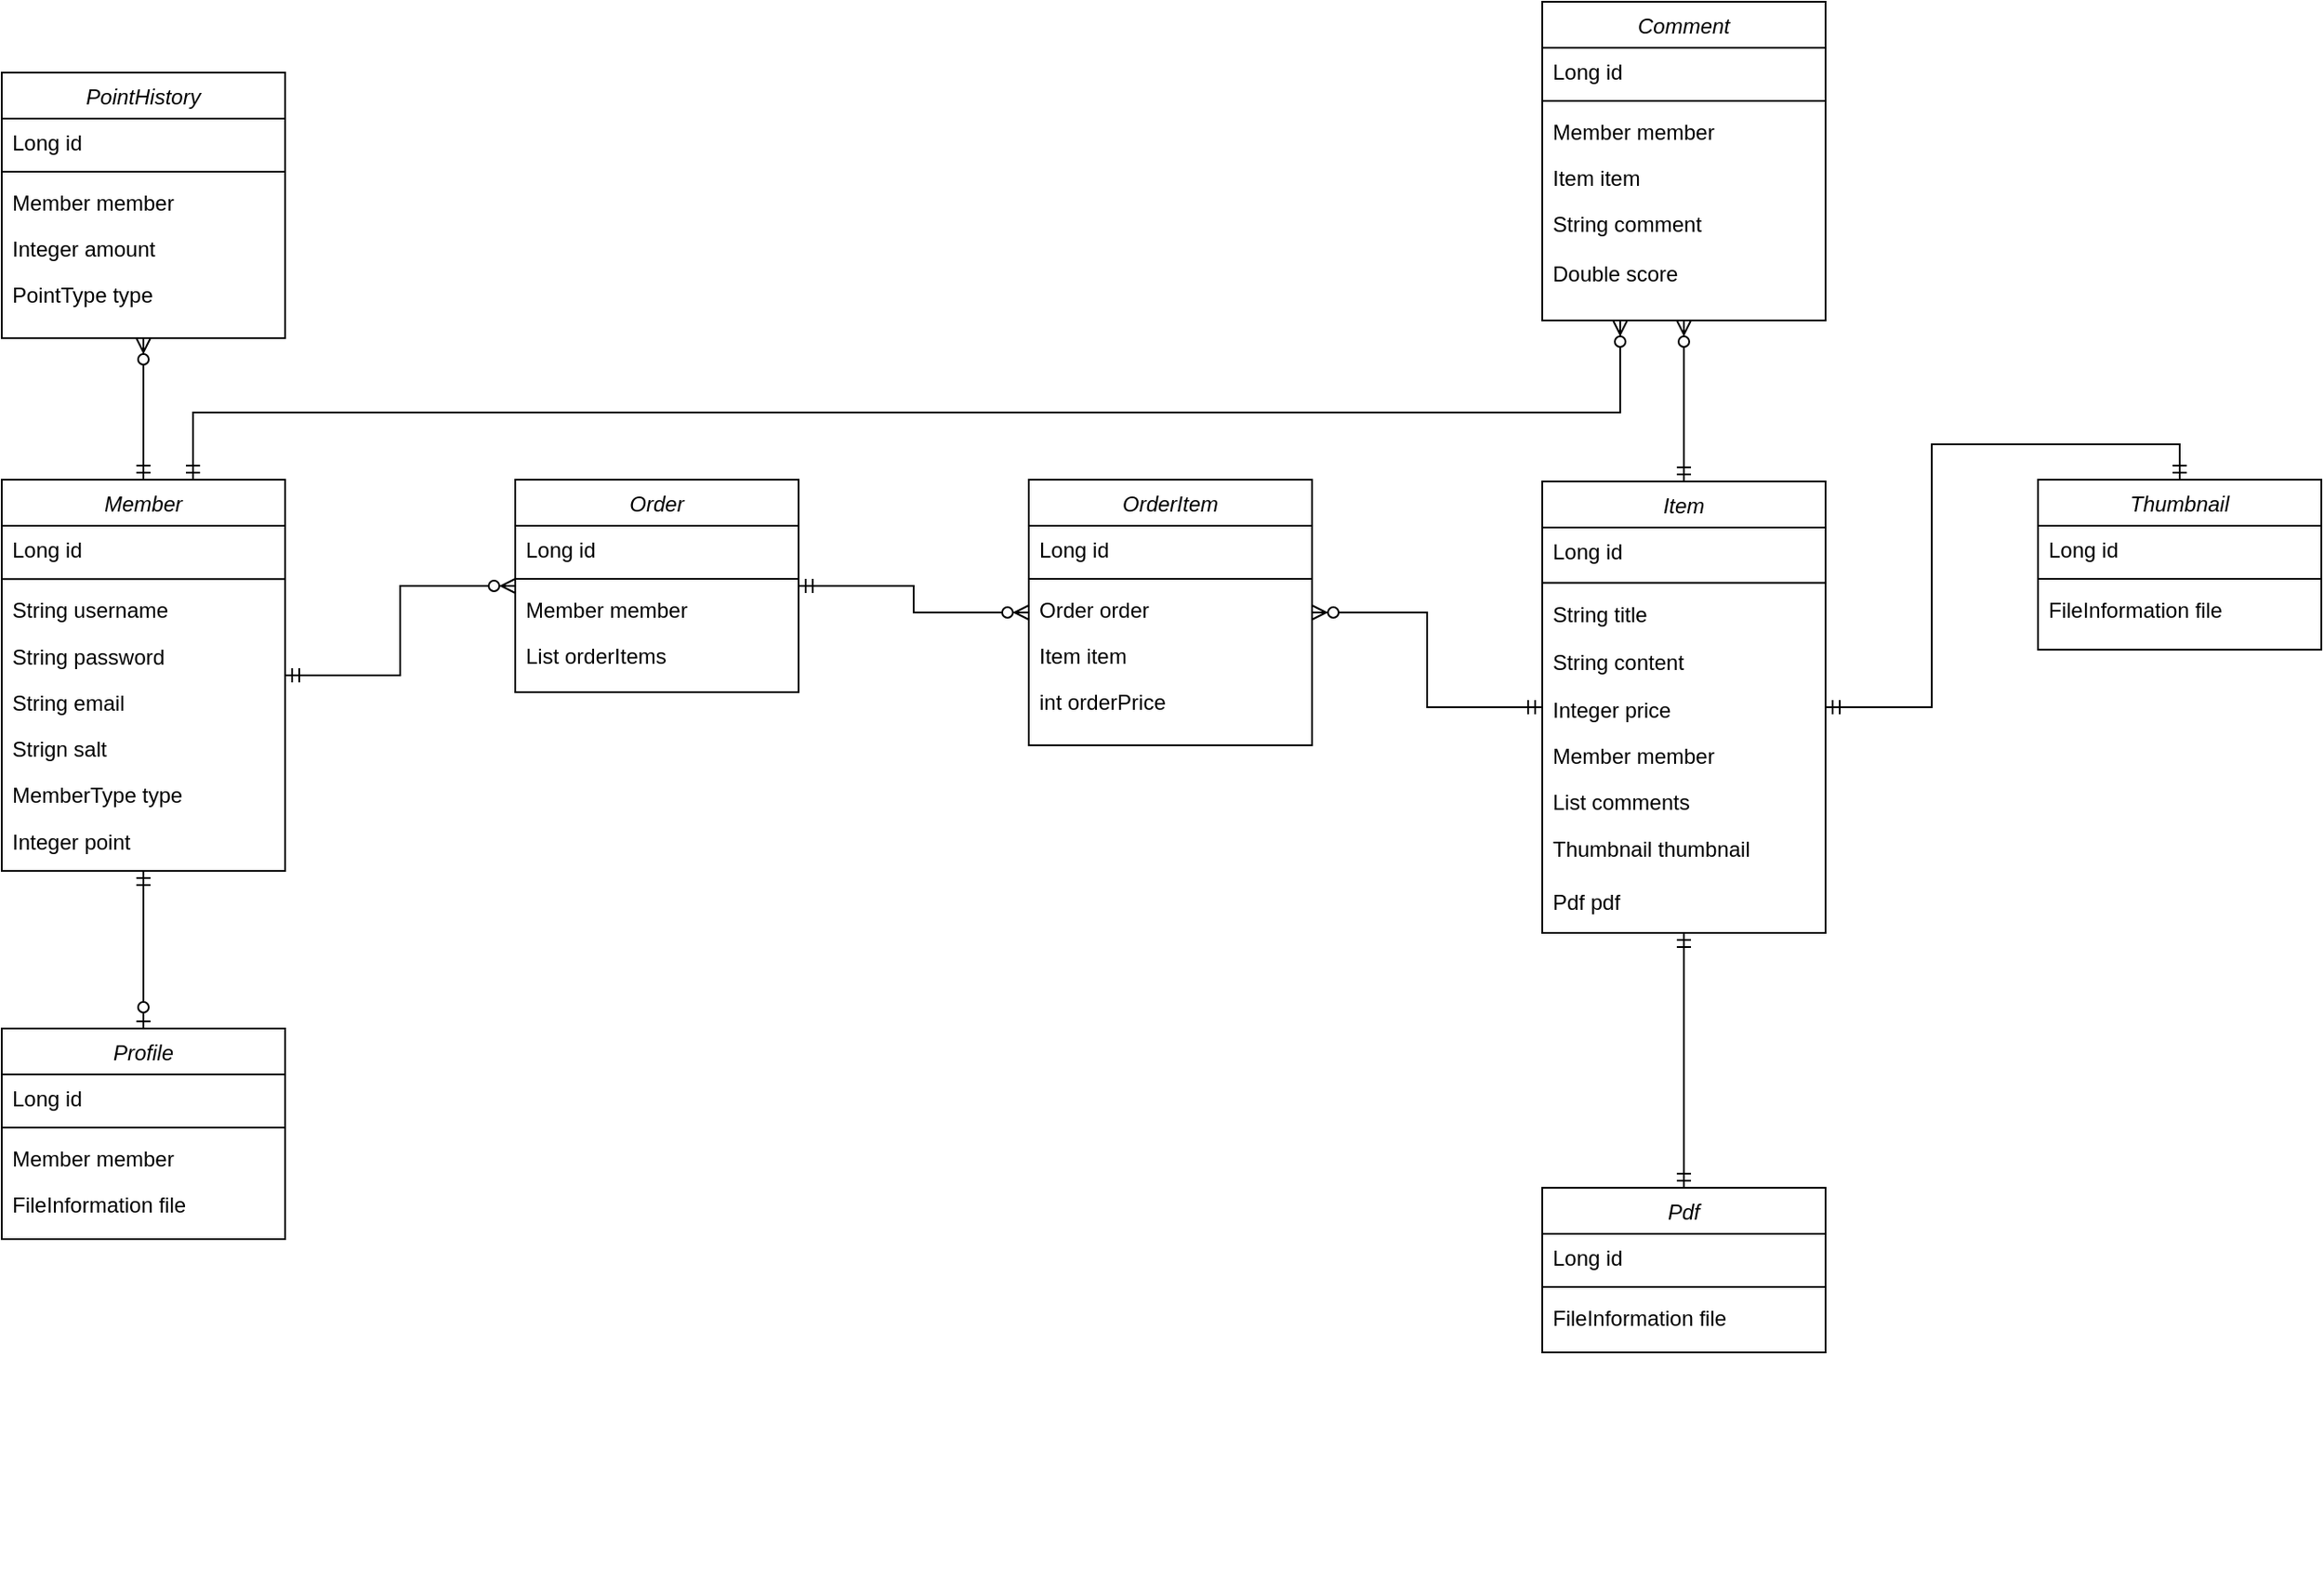 <mxfile version="14.6.13" type="device"><diagram id="C5RBs43oDa-KdzZeNtuy" name="Page-1"><mxGraphModel dx="1038" dy="548" grid="0" gridSize="10" guides="1" tooltips="1" connect="1" arrows="1" fold="1" page="1" pageScale="1" pageWidth="1500" pageHeight="1000" math="0" shadow="0"><root><mxCell id="WIyWlLk6GJQsqaUBKTNV-0"/><mxCell id="WIyWlLk6GJQsqaUBKTNV-1" parent="WIyWlLk6GJQsqaUBKTNV-0"/><mxCell id="IY5BIvCk0eX1s5KO4j-x-4" value="" style="group" parent="WIyWlLk6GJQsqaUBKTNV-1" vertex="1" connectable="0"><mxGeometry x="30" y="350" width="160" height="221" as="geometry"/></mxCell><mxCell id="zkfFHV4jXpPFQw0GAbJ--0" value="Member" style="swimlane;fontStyle=2;align=center;verticalAlign=top;childLayout=stackLayout;horizontal=1;startSize=26;horizontalStack=0;resizeParent=1;resizeLast=0;collapsible=1;marginBottom=0;rounded=0;shadow=0;strokeWidth=1;" parent="IY5BIvCk0eX1s5KO4j-x-4" vertex="1"><mxGeometry width="160" height="221.0" as="geometry"><mxRectangle x="230" y="140" width="160" height="26" as="alternateBounds"/></mxGeometry></mxCell><mxCell id="zkfFHV4jXpPFQw0GAbJ--1" value="Long id" style="text;align=left;verticalAlign=top;spacingLeft=4;spacingRight=4;overflow=hidden;rotatable=0;points=[[0,0.5],[1,0.5]];portConstraint=eastwest;" parent="zkfFHV4jXpPFQw0GAbJ--0" vertex="1"><mxGeometry y="26" width="160" height="26.118" as="geometry"/></mxCell><mxCell id="zkfFHV4jXpPFQw0GAbJ--4" value="" style="line;html=1;strokeWidth=1;align=left;verticalAlign=middle;spacingTop=-1;spacingLeft=3;spacingRight=3;rotatable=0;labelPosition=right;points=[];portConstraint=eastwest;" parent="zkfFHV4jXpPFQw0GAbJ--0" vertex="1"><mxGeometry y="52.118" width="160" height="8.036" as="geometry"/></mxCell><mxCell id="zkfFHV4jXpPFQw0GAbJ--2" value="String username" style="text;align=left;verticalAlign=top;spacingLeft=4;spacingRight=4;overflow=hidden;rotatable=0;points=[[0,0.5],[1,0.5]];portConstraint=eastwest;rounded=0;shadow=0;html=0;" parent="zkfFHV4jXpPFQw0GAbJ--0" vertex="1"><mxGeometry y="60.155" width="160" height="26.118" as="geometry"/></mxCell><mxCell id="zkfFHV4jXpPFQw0GAbJ--3" value="String password" style="text;align=left;verticalAlign=top;spacingLeft=4;spacingRight=4;overflow=hidden;rotatable=0;points=[[0,0.5],[1,0.5]];portConstraint=eastwest;rounded=0;shadow=0;html=0;" parent="zkfFHV4jXpPFQw0GAbJ--0" vertex="1"><mxGeometry y="86.273" width="160" height="26.118" as="geometry"/></mxCell><mxCell id="IY5BIvCk0eX1s5KO4j-x-0" value="String email" style="text;align=left;verticalAlign=top;spacingLeft=4;spacingRight=4;overflow=hidden;rotatable=0;points=[[0,0.5],[1,0.5]];portConstraint=eastwest;rounded=0;shadow=0;html=0;" parent="IY5BIvCk0eX1s5KO4j-x-4" vertex="1"><mxGeometry y="112.509" width="160" height="26.118" as="geometry"/></mxCell><mxCell id="IY5BIvCk0eX1s5KO4j-x-1" value="Strign salt" style="text;align=left;verticalAlign=top;spacingLeft=4;spacingRight=4;overflow=hidden;rotatable=0;points=[[0,0.5],[1,0.5]];portConstraint=eastwest;rounded=0;shadow=0;html=0;" parent="IY5BIvCk0eX1s5KO4j-x-4" vertex="1"><mxGeometry y="138.627" width="160" height="26.118" as="geometry"/></mxCell><mxCell id="IY5BIvCk0eX1s5KO4j-x-2" value="MemberType type" style="text;align=left;verticalAlign=top;spacingLeft=4;spacingRight=4;overflow=hidden;rotatable=0;points=[[0,0.5],[1,0.5]];portConstraint=eastwest;rounded=0;shadow=0;html=0;" parent="IY5BIvCk0eX1s5KO4j-x-4" vertex="1"><mxGeometry y="164.745" width="160" height="26.118" as="geometry"/></mxCell><mxCell id="IY5BIvCk0eX1s5KO4j-x-3" value="Integer point" style="text;align=left;verticalAlign=top;spacingLeft=4;spacingRight=4;overflow=hidden;rotatable=0;points=[[0,0.5],[1,0.5]];portConstraint=eastwest;rounded=0;shadow=0;html=0;" parent="IY5BIvCk0eX1s5KO4j-x-4" vertex="1"><mxGeometry y="190.864" width="160" height="26.118" as="geometry"/></mxCell><mxCell id="IY5BIvCk0eX1s5KO4j-x-14" value="" style="group" parent="WIyWlLk6GJQsqaUBKTNV-1" vertex="1" connectable="0"><mxGeometry x="160" y="110" width="160" height="220" as="geometry"/></mxCell><mxCell id="IY5BIvCk0eX1s5KO4j-x-25" value="" style="group" parent="IY5BIvCk0eX1s5KO4j-x-14" vertex="1" connectable="0"><mxGeometry x="-130" y="10" width="160" height="150" as="geometry"/></mxCell><mxCell id="IY5BIvCk0eX1s5KO4j-x-15" value="PointHistory" style="swimlane;fontStyle=2;align=center;verticalAlign=top;childLayout=stackLayout;horizontal=1;startSize=26;horizontalStack=0;resizeParent=1;resizeLast=0;collapsible=1;marginBottom=0;rounded=0;shadow=0;strokeWidth=1;" parent="IY5BIvCk0eX1s5KO4j-x-25" vertex="1"><mxGeometry width="160" height="150" as="geometry"><mxRectangle x="230" y="140" width="160" height="26" as="alternateBounds"/></mxGeometry></mxCell><mxCell id="IY5BIvCk0eX1s5KO4j-x-16" value="Long id" style="text;align=left;verticalAlign=top;spacingLeft=4;spacingRight=4;overflow=hidden;rotatable=0;points=[[0,0.5],[1,0.5]];portConstraint=eastwest;" parent="IY5BIvCk0eX1s5KO4j-x-15" vertex="1"><mxGeometry y="26" width="160" height="26" as="geometry"/></mxCell><mxCell id="IY5BIvCk0eX1s5KO4j-x-17" value="" style="line;html=1;strokeWidth=1;align=left;verticalAlign=middle;spacingTop=-1;spacingLeft=3;spacingRight=3;rotatable=0;labelPosition=right;points=[];portConstraint=eastwest;" parent="IY5BIvCk0eX1s5KO4j-x-15" vertex="1"><mxGeometry y="52" width="160" height="8" as="geometry"/></mxCell><mxCell id="IY5BIvCk0eX1s5KO4j-x-18" value="Member member" style="text;align=left;verticalAlign=top;spacingLeft=4;spacingRight=4;overflow=hidden;rotatable=0;points=[[0,0.5],[1,0.5]];portConstraint=eastwest;rounded=0;shadow=0;html=0;" parent="IY5BIvCk0eX1s5KO4j-x-15" vertex="1"><mxGeometry y="60" width="160" height="26" as="geometry"/></mxCell><mxCell id="IY5BIvCk0eX1s5KO4j-x-19" value="Integer amount" style="text;align=left;verticalAlign=top;spacingLeft=4;spacingRight=4;overflow=hidden;rotatable=0;points=[[0,0.5],[1,0.5]];portConstraint=eastwest;rounded=0;shadow=0;html=0;" parent="IY5BIvCk0eX1s5KO4j-x-15" vertex="1"><mxGeometry y="86" width="160" height="26" as="geometry"/></mxCell><mxCell id="IY5BIvCk0eX1s5KO4j-x-20" value="PointType type" style="text;align=left;verticalAlign=top;spacingLeft=4;spacingRight=4;overflow=hidden;rotatable=0;points=[[0,0.5],[1,0.5]];portConstraint=eastwest;rounded=0;shadow=0;html=0;" parent="IY5BIvCk0eX1s5KO4j-x-25" vertex="1"><mxGeometry y="112" width="160" height="26" as="geometry"/></mxCell><mxCell id="IY5BIvCk0eX1s5KO4j-x-26" value="" style="group" parent="WIyWlLk6GJQsqaUBKTNV-1" vertex="1" connectable="0"><mxGeometry x="30" y="660" width="160" height="220" as="geometry"/></mxCell><mxCell id="IY5BIvCk0eX1s5KO4j-x-27" value="" style="group" parent="IY5BIvCk0eX1s5KO4j-x-26" vertex="1" connectable="0"><mxGeometry width="160" height="150" as="geometry"/></mxCell><mxCell id="IY5BIvCk0eX1s5KO4j-x-28" value="Profile" style="swimlane;fontStyle=2;align=center;verticalAlign=top;childLayout=stackLayout;horizontal=1;startSize=26;horizontalStack=0;resizeParent=1;resizeLast=0;collapsible=1;marginBottom=0;rounded=0;shadow=0;strokeWidth=1;" parent="IY5BIvCk0eX1s5KO4j-x-27" vertex="1"><mxGeometry width="160" height="119" as="geometry"><mxRectangle x="230" y="140" width="160" height="26" as="alternateBounds"/></mxGeometry></mxCell><mxCell id="IY5BIvCk0eX1s5KO4j-x-29" value="Long id" style="text;align=left;verticalAlign=top;spacingLeft=4;spacingRight=4;overflow=hidden;rotatable=0;points=[[0,0.5],[1,0.5]];portConstraint=eastwest;" parent="IY5BIvCk0eX1s5KO4j-x-28" vertex="1"><mxGeometry y="26" width="160" height="26" as="geometry"/></mxCell><mxCell id="IY5BIvCk0eX1s5KO4j-x-30" value="" style="line;html=1;strokeWidth=1;align=left;verticalAlign=middle;spacingTop=-1;spacingLeft=3;spacingRight=3;rotatable=0;labelPosition=right;points=[];portConstraint=eastwest;" parent="IY5BIvCk0eX1s5KO4j-x-28" vertex="1"><mxGeometry y="52" width="160" height="8" as="geometry"/></mxCell><mxCell id="IY5BIvCk0eX1s5KO4j-x-31" value="Member member" style="text;align=left;verticalAlign=top;spacingLeft=4;spacingRight=4;overflow=hidden;rotatable=0;points=[[0,0.5],[1,0.5]];portConstraint=eastwest;rounded=0;shadow=0;html=0;" parent="IY5BIvCk0eX1s5KO4j-x-28" vertex="1"><mxGeometry y="60" width="160" height="26" as="geometry"/></mxCell><mxCell id="IY5BIvCk0eX1s5KO4j-x-32" value="FileInformation file" style="text;align=left;verticalAlign=top;spacingLeft=4;spacingRight=4;overflow=hidden;rotatable=0;points=[[0,0.5],[1,0.5]];portConstraint=eastwest;rounded=0;shadow=0;html=0;" parent="IY5BIvCk0eX1s5KO4j-x-28" vertex="1"><mxGeometry y="86" width="160" height="26" as="geometry"/></mxCell><mxCell id="IY5BIvCk0eX1s5KO4j-x-34" value="" style="group;container=1;" parent="WIyWlLk6GJQsqaUBKTNV-1" vertex="1" connectable="0"><mxGeometry x="320" y="350" width="160" height="220" as="geometry"/></mxCell><mxCell id="IY5BIvCk0eX1s5KO4j-x-35" value="Order" style="swimlane;fontStyle=2;align=center;verticalAlign=top;childLayout=stackLayout;horizontal=1;startSize=26;horizontalStack=0;resizeParent=1;resizeLast=0;collapsible=1;marginBottom=0;rounded=0;shadow=0;strokeWidth=1;" parent="IY5BIvCk0eX1s5KO4j-x-34" vertex="1"><mxGeometry width="160" height="120" as="geometry"><mxRectangle x="230" y="140" width="160" height="26" as="alternateBounds"/></mxGeometry></mxCell><mxCell id="IY5BIvCk0eX1s5KO4j-x-36" value="Long id" style="text;align=left;verticalAlign=top;spacingLeft=4;spacingRight=4;overflow=hidden;rotatable=0;points=[[0,0.5],[1,0.5]];portConstraint=eastwest;" parent="IY5BIvCk0eX1s5KO4j-x-35" vertex="1"><mxGeometry y="26" width="160" height="26" as="geometry"/></mxCell><mxCell id="IY5BIvCk0eX1s5KO4j-x-37" value="" style="line;html=1;strokeWidth=1;align=left;verticalAlign=middle;spacingTop=-1;spacingLeft=3;spacingRight=3;rotatable=0;labelPosition=right;points=[];portConstraint=eastwest;" parent="IY5BIvCk0eX1s5KO4j-x-35" vertex="1"><mxGeometry y="52" width="160" height="8" as="geometry"/></mxCell><mxCell id="IY5BIvCk0eX1s5KO4j-x-38" value="Member member" style="text;align=left;verticalAlign=top;spacingLeft=4;spacingRight=4;overflow=hidden;rotatable=0;points=[[0,0.5],[1,0.5]];portConstraint=eastwest;rounded=0;shadow=0;html=0;" parent="IY5BIvCk0eX1s5KO4j-x-35" vertex="1"><mxGeometry y="60" width="160" height="26" as="geometry"/></mxCell><mxCell id="IY5BIvCk0eX1s5KO4j-x-39" value="List orderItems" style="text;align=left;verticalAlign=top;spacingLeft=4;spacingRight=4;overflow=hidden;rotatable=0;points=[[0,0.5],[1,0.5]];portConstraint=eastwest;rounded=0;shadow=0;html=0;" parent="IY5BIvCk0eX1s5KO4j-x-35" vertex="1"><mxGeometry y="86" width="160" height="26" as="geometry"/></mxCell><mxCell id="IY5BIvCk0eX1s5KO4j-x-44" value="" style="group" parent="WIyWlLk6GJQsqaUBKTNV-1" vertex="1" connectable="0"><mxGeometry x="610" y="350" width="160" height="220" as="geometry"/></mxCell><mxCell id="IY5BIvCk0eX1s5KO4j-x-45" value="OrderItem" style="swimlane;fontStyle=2;align=center;verticalAlign=top;childLayout=stackLayout;horizontal=1;startSize=26;horizontalStack=0;resizeParent=1;resizeLast=0;collapsible=1;marginBottom=0;rounded=0;shadow=0;strokeWidth=1;" parent="IY5BIvCk0eX1s5KO4j-x-44" vertex="1"><mxGeometry width="160" height="150" as="geometry"><mxRectangle x="230" y="140" width="160" height="26" as="alternateBounds"/></mxGeometry></mxCell><mxCell id="IY5BIvCk0eX1s5KO4j-x-46" value="Long id" style="text;align=left;verticalAlign=top;spacingLeft=4;spacingRight=4;overflow=hidden;rotatable=0;points=[[0,0.5],[1,0.5]];portConstraint=eastwest;" parent="IY5BIvCk0eX1s5KO4j-x-45" vertex="1"><mxGeometry y="26" width="160" height="26" as="geometry"/></mxCell><mxCell id="IY5BIvCk0eX1s5KO4j-x-47" value="" style="line;html=1;strokeWidth=1;align=left;verticalAlign=middle;spacingTop=-1;spacingLeft=3;spacingRight=3;rotatable=0;labelPosition=right;points=[];portConstraint=eastwest;" parent="IY5BIvCk0eX1s5KO4j-x-45" vertex="1"><mxGeometry y="52" width="160" height="8" as="geometry"/></mxCell><mxCell id="IY5BIvCk0eX1s5KO4j-x-48" value="Order order" style="text;align=left;verticalAlign=top;spacingLeft=4;spacingRight=4;overflow=hidden;rotatable=0;points=[[0,0.5],[1,0.5]];portConstraint=eastwest;rounded=0;shadow=0;html=0;" parent="IY5BIvCk0eX1s5KO4j-x-45" vertex="1"><mxGeometry y="60" width="160" height="26" as="geometry"/></mxCell><mxCell id="IY5BIvCk0eX1s5KO4j-x-49" value="Item item" style="text;align=left;verticalAlign=top;spacingLeft=4;spacingRight=4;overflow=hidden;rotatable=0;points=[[0,0.5],[1,0.5]];portConstraint=eastwest;rounded=0;shadow=0;html=0;" parent="IY5BIvCk0eX1s5KO4j-x-45" vertex="1"><mxGeometry y="86" width="160" height="26" as="geometry"/></mxCell><mxCell id="IY5BIvCk0eX1s5KO4j-x-50" value="int orderPrice" style="text;align=left;verticalAlign=top;spacingLeft=4;spacingRight=4;overflow=hidden;rotatable=0;points=[[0,0.5],[1,0.5]];portConstraint=eastwest;rounded=0;shadow=0;html=0;" parent="IY5BIvCk0eX1s5KO4j-x-44" vertex="1"><mxGeometry y="112" width="160" height="26" as="geometry"/></mxCell><mxCell id="IY5BIvCk0eX1s5KO4j-x-64" value="" style="group" parent="WIyWlLk6GJQsqaUBKTNV-1" vertex="1" connectable="0"><mxGeometry x="900" y="80" width="160" height="220" as="geometry"/></mxCell><mxCell id="IY5BIvCk0eX1s5KO4j-x-89" value="" style="group" parent="IY5BIvCk0eX1s5KO4j-x-64" vertex="1" connectable="0"><mxGeometry width="160" height="180" as="geometry"/></mxCell><mxCell id="IY5BIvCk0eX1s5KO4j-x-65" value="Comment" style="swimlane;fontStyle=2;align=center;verticalAlign=top;childLayout=stackLayout;horizontal=1;startSize=26;horizontalStack=0;resizeParent=1;resizeLast=0;collapsible=1;marginBottom=0;rounded=0;shadow=0;strokeWidth=1;" parent="IY5BIvCk0eX1s5KO4j-x-89" vertex="1"><mxGeometry width="160" height="180" as="geometry"><mxRectangle x="230" y="140" width="160" height="26" as="alternateBounds"/></mxGeometry></mxCell><mxCell id="IY5BIvCk0eX1s5KO4j-x-66" value="Long id" style="text;align=left;verticalAlign=top;spacingLeft=4;spacingRight=4;overflow=hidden;rotatable=0;points=[[0,0.5],[1,0.5]];portConstraint=eastwest;" parent="IY5BIvCk0eX1s5KO4j-x-65" vertex="1"><mxGeometry y="26" width="160" height="26" as="geometry"/></mxCell><mxCell id="IY5BIvCk0eX1s5KO4j-x-67" value="" style="line;html=1;strokeWidth=1;align=left;verticalAlign=middle;spacingTop=-1;spacingLeft=3;spacingRight=3;rotatable=0;labelPosition=right;points=[];portConstraint=eastwest;" parent="IY5BIvCk0eX1s5KO4j-x-65" vertex="1"><mxGeometry y="52" width="160" height="8" as="geometry"/></mxCell><mxCell id="IY5BIvCk0eX1s5KO4j-x-68" value="Member member" style="text;align=left;verticalAlign=top;spacingLeft=4;spacingRight=4;overflow=hidden;rotatable=0;points=[[0,0.5],[1,0.5]];portConstraint=eastwest;rounded=0;shadow=0;html=0;" parent="IY5BIvCk0eX1s5KO4j-x-65" vertex="1"><mxGeometry y="60" width="160" height="26" as="geometry"/></mxCell><mxCell id="IY5BIvCk0eX1s5KO4j-x-69" value="Item item" style="text;align=left;verticalAlign=top;spacingLeft=4;spacingRight=4;overflow=hidden;rotatable=0;points=[[0,0.5],[1,0.5]];portConstraint=eastwest;rounded=0;shadow=0;html=0;" parent="IY5BIvCk0eX1s5KO4j-x-65" vertex="1"><mxGeometry y="86" width="160" height="26" as="geometry"/></mxCell><mxCell id="IY5BIvCk0eX1s5KO4j-x-70" value="String comment" style="text;align=left;verticalAlign=top;spacingLeft=4;spacingRight=4;overflow=hidden;rotatable=0;points=[[0,0.5],[1,0.5]];portConstraint=eastwest;rounded=0;shadow=0;html=0;" parent="IY5BIvCk0eX1s5KO4j-x-89" vertex="1"><mxGeometry y="112" width="160" height="26" as="geometry"/></mxCell><mxCell id="IY5BIvCk0eX1s5KO4j-x-71" value="" style="group" parent="WIyWlLk6GJQsqaUBKTNV-1" vertex="1" connectable="0"><mxGeometry x="1180" y="350" width="160" height="220" as="geometry"/></mxCell><mxCell id="IY5BIvCk0eX1s5KO4j-x-72" value="Thumbnail" style="swimlane;fontStyle=2;align=center;verticalAlign=top;childLayout=stackLayout;horizontal=1;startSize=26;horizontalStack=0;resizeParent=1;resizeLast=0;collapsible=1;marginBottom=0;rounded=0;shadow=0;strokeWidth=1;" parent="IY5BIvCk0eX1s5KO4j-x-71" vertex="1"><mxGeometry width="160" height="96" as="geometry"><mxRectangle x="230" y="140" width="160" height="26" as="alternateBounds"/></mxGeometry></mxCell><mxCell id="IY5BIvCk0eX1s5KO4j-x-73" value="Long id" style="text;align=left;verticalAlign=top;spacingLeft=4;spacingRight=4;overflow=hidden;rotatable=0;points=[[0,0.5],[1,0.5]];portConstraint=eastwest;" parent="IY5BIvCk0eX1s5KO4j-x-72" vertex="1"><mxGeometry y="26" width="160" height="26" as="geometry"/></mxCell><mxCell id="IY5BIvCk0eX1s5KO4j-x-74" value="" style="line;html=1;strokeWidth=1;align=left;verticalAlign=middle;spacingTop=-1;spacingLeft=3;spacingRight=3;rotatable=0;labelPosition=right;points=[];portConstraint=eastwest;" parent="IY5BIvCk0eX1s5KO4j-x-72" vertex="1"><mxGeometry y="52" width="160" height="8" as="geometry"/></mxCell><mxCell id="IY5BIvCk0eX1s5KO4j-x-76" value="FileInformation file" style="text;align=left;verticalAlign=top;spacingLeft=4;spacingRight=4;overflow=hidden;rotatable=0;points=[[0,0.5],[1,0.5]];portConstraint=eastwest;rounded=0;shadow=0;html=0;" parent="IY5BIvCk0eX1s5KO4j-x-72" vertex="1"><mxGeometry y="60" width="160" height="26" as="geometry"/></mxCell><mxCell id="IY5BIvCk0eX1s5KO4j-x-78" value="" style="group" parent="WIyWlLk6GJQsqaUBKTNV-1" vertex="1" connectable="0"><mxGeometry x="900" y="351" width="160" height="255" as="geometry"/></mxCell><mxCell id="IY5BIvCk0eX1s5KO4j-x-55" value="" style="group" parent="IY5BIvCk0eX1s5KO4j-x-78" vertex="1" connectable="0"><mxGeometry width="160" height="255" as="geometry"/></mxCell><object label="Item" Member="member" id="IY5BIvCk0eX1s5KO4j-x-56"><mxCell style="swimlane;fontStyle=2;align=center;verticalAlign=top;childLayout=stackLayout;horizontal=1;startSize=26;horizontalStack=0;resizeParent=1;resizeLast=0;collapsible=1;marginBottom=0;rounded=0;shadow=0;strokeWidth=1;" parent="IY5BIvCk0eX1s5KO4j-x-55" vertex="1"><mxGeometry width="160" height="255" as="geometry"><mxRectangle x="230" y="140" width="160" height="26" as="alternateBounds"/></mxGeometry></mxCell></object><mxCell id="IY5BIvCk0eX1s5KO4j-x-57" value="Long id" style="text;align=left;verticalAlign=top;spacingLeft=4;spacingRight=4;overflow=hidden;rotatable=0;points=[[0,0.5],[1,0.5]];portConstraint=eastwest;" parent="IY5BIvCk0eX1s5KO4j-x-56" vertex="1"><mxGeometry y="26" width="160" height="27.066" as="geometry"/></mxCell><mxCell id="IY5BIvCk0eX1s5KO4j-x-58" value="" style="line;html=1;strokeWidth=1;align=left;verticalAlign=middle;spacingTop=-1;spacingLeft=3;spacingRight=3;rotatable=0;labelPosition=right;points=[];portConstraint=eastwest;" parent="IY5BIvCk0eX1s5KO4j-x-56" vertex="1"><mxGeometry y="53.066" width="160" height="8.328" as="geometry"/></mxCell><mxCell id="IY5BIvCk0eX1s5KO4j-x-59" value="String title" style="text;align=left;verticalAlign=top;spacingLeft=4;spacingRight=4;overflow=hidden;rotatable=0;points=[[0,0.5],[1,0.5]];portConstraint=eastwest;rounded=0;shadow=0;html=0;" parent="IY5BIvCk0eX1s5KO4j-x-56" vertex="1"><mxGeometry y="61.393" width="160" height="27.066" as="geometry"/></mxCell><mxCell id="IY5BIvCk0eX1s5KO4j-x-60" value="String content" style="text;align=left;verticalAlign=top;spacingLeft=4;spacingRight=4;overflow=hidden;rotatable=0;points=[[0,0.5],[1,0.5]];portConstraint=eastwest;rounded=0;shadow=0;html=0;" parent="IY5BIvCk0eX1s5KO4j-x-56" vertex="1"><mxGeometry y="88.459" width="160" height="27.066" as="geometry"/></mxCell><mxCell id="nV8auvBCMIbgJ3MsFkMl-7" value="Integer price" style="text;align=left;verticalAlign=top;spacingLeft=4;spacingRight=4;overflow=hidden;rotatable=0;points=[[0,0.5],[1,0.5]];portConstraint=eastwest;rounded=0;shadow=0;html=0;" vertex="1" parent="IY5BIvCk0eX1s5KO4j-x-56"><mxGeometry y="115.525" width="160" height="26" as="geometry"/></mxCell><mxCell id="nV8auvBCMIbgJ3MsFkMl-5" value="Member member" style="text;align=left;verticalAlign=top;spacingLeft=4;spacingRight=4;overflow=hidden;rotatable=0;points=[[0,0.5],[1,0.5]];portConstraint=eastwest;rounded=0;shadow=0;html=0;" vertex="1" parent="IY5BIvCk0eX1s5KO4j-x-56"><mxGeometry y="141.525" width="160" height="26" as="geometry"/></mxCell><mxCell id="nV8auvBCMIbgJ3MsFkMl-4" value="List comments" style="text;align=left;verticalAlign=top;spacingLeft=4;spacingRight=4;overflow=hidden;rotatable=0;points=[[0,0.5],[1,0.5]];portConstraint=eastwest;rounded=0;shadow=0;html=0;" vertex="1" parent="IY5BIvCk0eX1s5KO4j-x-56"><mxGeometry y="167.525" width="160" height="26" as="geometry"/></mxCell><mxCell id="IY5BIvCk0eX1s5KO4j-x-79" value="" style="group" parent="WIyWlLk6GJQsqaUBKTNV-1" vertex="1" connectable="0"><mxGeometry x="900" y="750" width="160" height="220" as="geometry"/></mxCell><mxCell id="IY5BIvCk0eX1s5KO4j-x-80" value="" style="group" parent="IY5BIvCk0eX1s5KO4j-x-79" vertex="1" connectable="0"><mxGeometry width="160" height="220" as="geometry"/></mxCell><mxCell id="IY5BIvCk0eX1s5KO4j-x-81" value="Pdf" style="swimlane;fontStyle=2;align=center;verticalAlign=top;childLayout=stackLayout;horizontal=1;startSize=26;horizontalStack=0;resizeParent=1;resizeLast=0;collapsible=1;marginBottom=0;rounded=0;shadow=0;strokeWidth=1;" parent="IY5BIvCk0eX1s5KO4j-x-80" vertex="1"><mxGeometry width="160" height="93" as="geometry"><mxRectangle x="230" y="140" width="160" height="26" as="alternateBounds"/></mxGeometry></mxCell><mxCell id="IY5BIvCk0eX1s5KO4j-x-82" value="Long id" style="text;align=left;verticalAlign=top;spacingLeft=4;spacingRight=4;overflow=hidden;rotatable=0;points=[[0,0.5],[1,0.5]];portConstraint=eastwest;" parent="IY5BIvCk0eX1s5KO4j-x-81" vertex="1"><mxGeometry y="26" width="160" height="26" as="geometry"/></mxCell><mxCell id="IY5BIvCk0eX1s5KO4j-x-83" value="" style="line;html=1;strokeWidth=1;align=left;verticalAlign=middle;spacingTop=-1;spacingLeft=3;spacingRight=3;rotatable=0;labelPosition=right;points=[];portConstraint=eastwest;" parent="IY5BIvCk0eX1s5KO4j-x-81" vertex="1"><mxGeometry y="52" width="160" height="8" as="geometry"/></mxCell><mxCell id="IY5BIvCk0eX1s5KO4j-x-85" value="FileInformation file" style="text;align=left;verticalAlign=top;spacingLeft=4;spacingRight=4;overflow=hidden;rotatable=0;points=[[0,0.5],[1,0.5]];portConstraint=eastwest;rounded=0;shadow=0;html=0;" parent="IY5BIvCk0eX1s5KO4j-x-81" vertex="1"><mxGeometry y="60" width="160" height="26" as="geometry"/></mxCell><mxCell id="IY5BIvCk0eX1s5KO4j-x-88" value="Double score" style="text;align=left;verticalAlign=top;spacingLeft=4;spacingRight=4;overflow=hidden;rotatable=0;points=[[0,0.5],[1,0.5]];portConstraint=eastwest;rounded=0;shadow=0;html=0;" parent="WIyWlLk6GJQsqaUBKTNV-1" vertex="1"><mxGeometry x="900" y="220" width="160" height="26" as="geometry"/></mxCell><mxCell id="IY5BIvCk0eX1s5KO4j-x-91" style="edgeStyle=orthogonalEdgeStyle;rounded=0;orthogonalLoop=1;jettySize=auto;html=1;entryX=0.5;entryY=0;entryDx=0;entryDy=0;startArrow=ERzeroToMany;startFill=1;endArrow=ERmandOne;endFill=0;" parent="WIyWlLk6GJQsqaUBKTNV-1" source="IY5BIvCk0eX1s5KO4j-x-15" target="zkfFHV4jXpPFQw0GAbJ--0" edge="1"><mxGeometry relative="1" as="geometry"/></mxCell><mxCell id="IY5BIvCk0eX1s5KO4j-x-92" style="edgeStyle=orthogonalEdgeStyle;rounded=0;orthogonalLoop=1;jettySize=auto;html=1;startArrow=ERmandOne;startFill=0;endArrow=ERzeroToMany;endFill=1;strokeColor=#000000;" parent="WIyWlLk6GJQsqaUBKTNV-1" source="zkfFHV4jXpPFQw0GAbJ--0" target="IY5BIvCk0eX1s5KO4j-x-35" edge="1"><mxGeometry relative="1" as="geometry"/></mxCell><mxCell id="IY5BIvCk0eX1s5KO4j-x-93" style="edgeStyle=orthogonalEdgeStyle;rounded=0;orthogonalLoop=1;jettySize=auto;html=1;startArrow=ERmandOne;startFill=0;endArrow=ERzeroToMany;endFill=1;strokeColor=#000000;" parent="WIyWlLk6GJQsqaUBKTNV-1" source="IY5BIvCk0eX1s5KO4j-x-35" target="IY5BIvCk0eX1s5KO4j-x-45" edge="1"><mxGeometry relative="1" as="geometry"/></mxCell><mxCell id="IY5BIvCk0eX1s5KO4j-x-94" style="edgeStyle=orthogonalEdgeStyle;rounded=0;orthogonalLoop=1;jettySize=auto;html=1;entryX=0.5;entryY=1;entryDx=0;entryDy=0;startArrow=ERzeroToOne;startFill=1;endArrow=ERmandOne;endFill=0;strokeColor=#000000;" parent="WIyWlLk6GJQsqaUBKTNV-1" source="IY5BIvCk0eX1s5KO4j-x-28" target="zkfFHV4jXpPFQw0GAbJ--0" edge="1"><mxGeometry relative="1" as="geometry"/></mxCell><mxCell id="IY5BIvCk0eX1s5KO4j-x-95" style="edgeStyle=orthogonalEdgeStyle;rounded=0;orthogonalLoop=1;jettySize=auto;html=1;startArrow=ERmandOne;startFill=0;endArrow=ERzeroToMany;endFill=1;strokeColor=#000000;" parent="WIyWlLk6GJQsqaUBKTNV-1" source="IY5BIvCk0eX1s5KO4j-x-56" target="IY5BIvCk0eX1s5KO4j-x-45" edge="1"><mxGeometry relative="1" as="geometry"/></mxCell><mxCell id="IY5BIvCk0eX1s5KO4j-x-96" style="edgeStyle=orthogonalEdgeStyle;rounded=0;orthogonalLoop=1;jettySize=auto;html=1;entryX=0.5;entryY=0;entryDx=0;entryDy=0;startArrow=ERzeroToMany;startFill=1;endArrow=ERmandOne;endFill=0;strokeColor=#000000;" parent="WIyWlLk6GJQsqaUBKTNV-1" source="IY5BIvCk0eX1s5KO4j-x-65" target="IY5BIvCk0eX1s5KO4j-x-56" edge="1"><mxGeometry relative="1" as="geometry"/></mxCell><mxCell id="IY5BIvCk0eX1s5KO4j-x-97" style="edgeStyle=orthogonalEdgeStyle;rounded=0;orthogonalLoop=1;jettySize=auto;html=1;startArrow=ERzeroToMany;startFill=1;endArrow=ERmandOne;endFill=0;strokeColor=#000000;" parent="WIyWlLk6GJQsqaUBKTNV-1" source="IY5BIvCk0eX1s5KO4j-x-65" target="zkfFHV4jXpPFQw0GAbJ--0" edge="1"><mxGeometry relative="1" as="geometry"><Array as="points"><mxPoint x="944" y="312"/><mxPoint x="138" y="312"/></Array></mxGeometry></mxCell><mxCell id="IY5BIvCk0eX1s5KO4j-x-98" style="edgeStyle=orthogonalEdgeStyle;rounded=0;orthogonalLoop=1;jettySize=auto;html=1;entryX=0.5;entryY=0;entryDx=0;entryDy=0;startArrow=ERmandOne;startFill=0;endArrow=ERmandOne;endFill=0;strokeColor=#000000;" parent="WIyWlLk6GJQsqaUBKTNV-1" source="IY5BIvCk0eX1s5KO4j-x-56" target="IY5BIvCk0eX1s5KO4j-x-81" edge="1"><mxGeometry relative="1" as="geometry"/></mxCell><mxCell id="IY5BIvCk0eX1s5KO4j-x-99" style="edgeStyle=orthogonalEdgeStyle;rounded=0;orthogonalLoop=1;jettySize=auto;html=1;entryX=0.5;entryY=0;entryDx=0;entryDy=0;startArrow=ERmandOne;startFill=0;endArrow=ERmandOne;endFill=0;strokeColor=#000000;" parent="WIyWlLk6GJQsqaUBKTNV-1" source="IY5BIvCk0eX1s5KO4j-x-56" target="IY5BIvCk0eX1s5KO4j-x-72" edge="1"><mxGeometry relative="1" as="geometry"/></mxCell><mxCell id="nV8auvBCMIbgJ3MsFkMl-6" value="Thumbnail thumbnail" style="text;align=left;verticalAlign=top;spacingLeft=4;spacingRight=4;overflow=hidden;rotatable=0;points=[[0,0.5],[1,0.5]];portConstraint=eastwest;rounded=0;shadow=0;html=0;" vertex="1" parent="WIyWlLk6GJQsqaUBKTNV-1"><mxGeometry x="900" y="545.005" width="160" height="26" as="geometry"/></mxCell><mxCell id="nV8auvBCMIbgJ3MsFkMl-8" value="Pdf pdf" style="text;align=left;verticalAlign=top;spacingLeft=4;spacingRight=4;overflow=hidden;rotatable=0;points=[[0,0.5],[1,0.5]];portConstraint=eastwest;rounded=0;shadow=0;html=0;" vertex="1" parent="WIyWlLk6GJQsqaUBKTNV-1"><mxGeometry x="900" y="575.005" width="160" height="26" as="geometry"/></mxCell></root></mxGraphModel></diagram></mxfile>